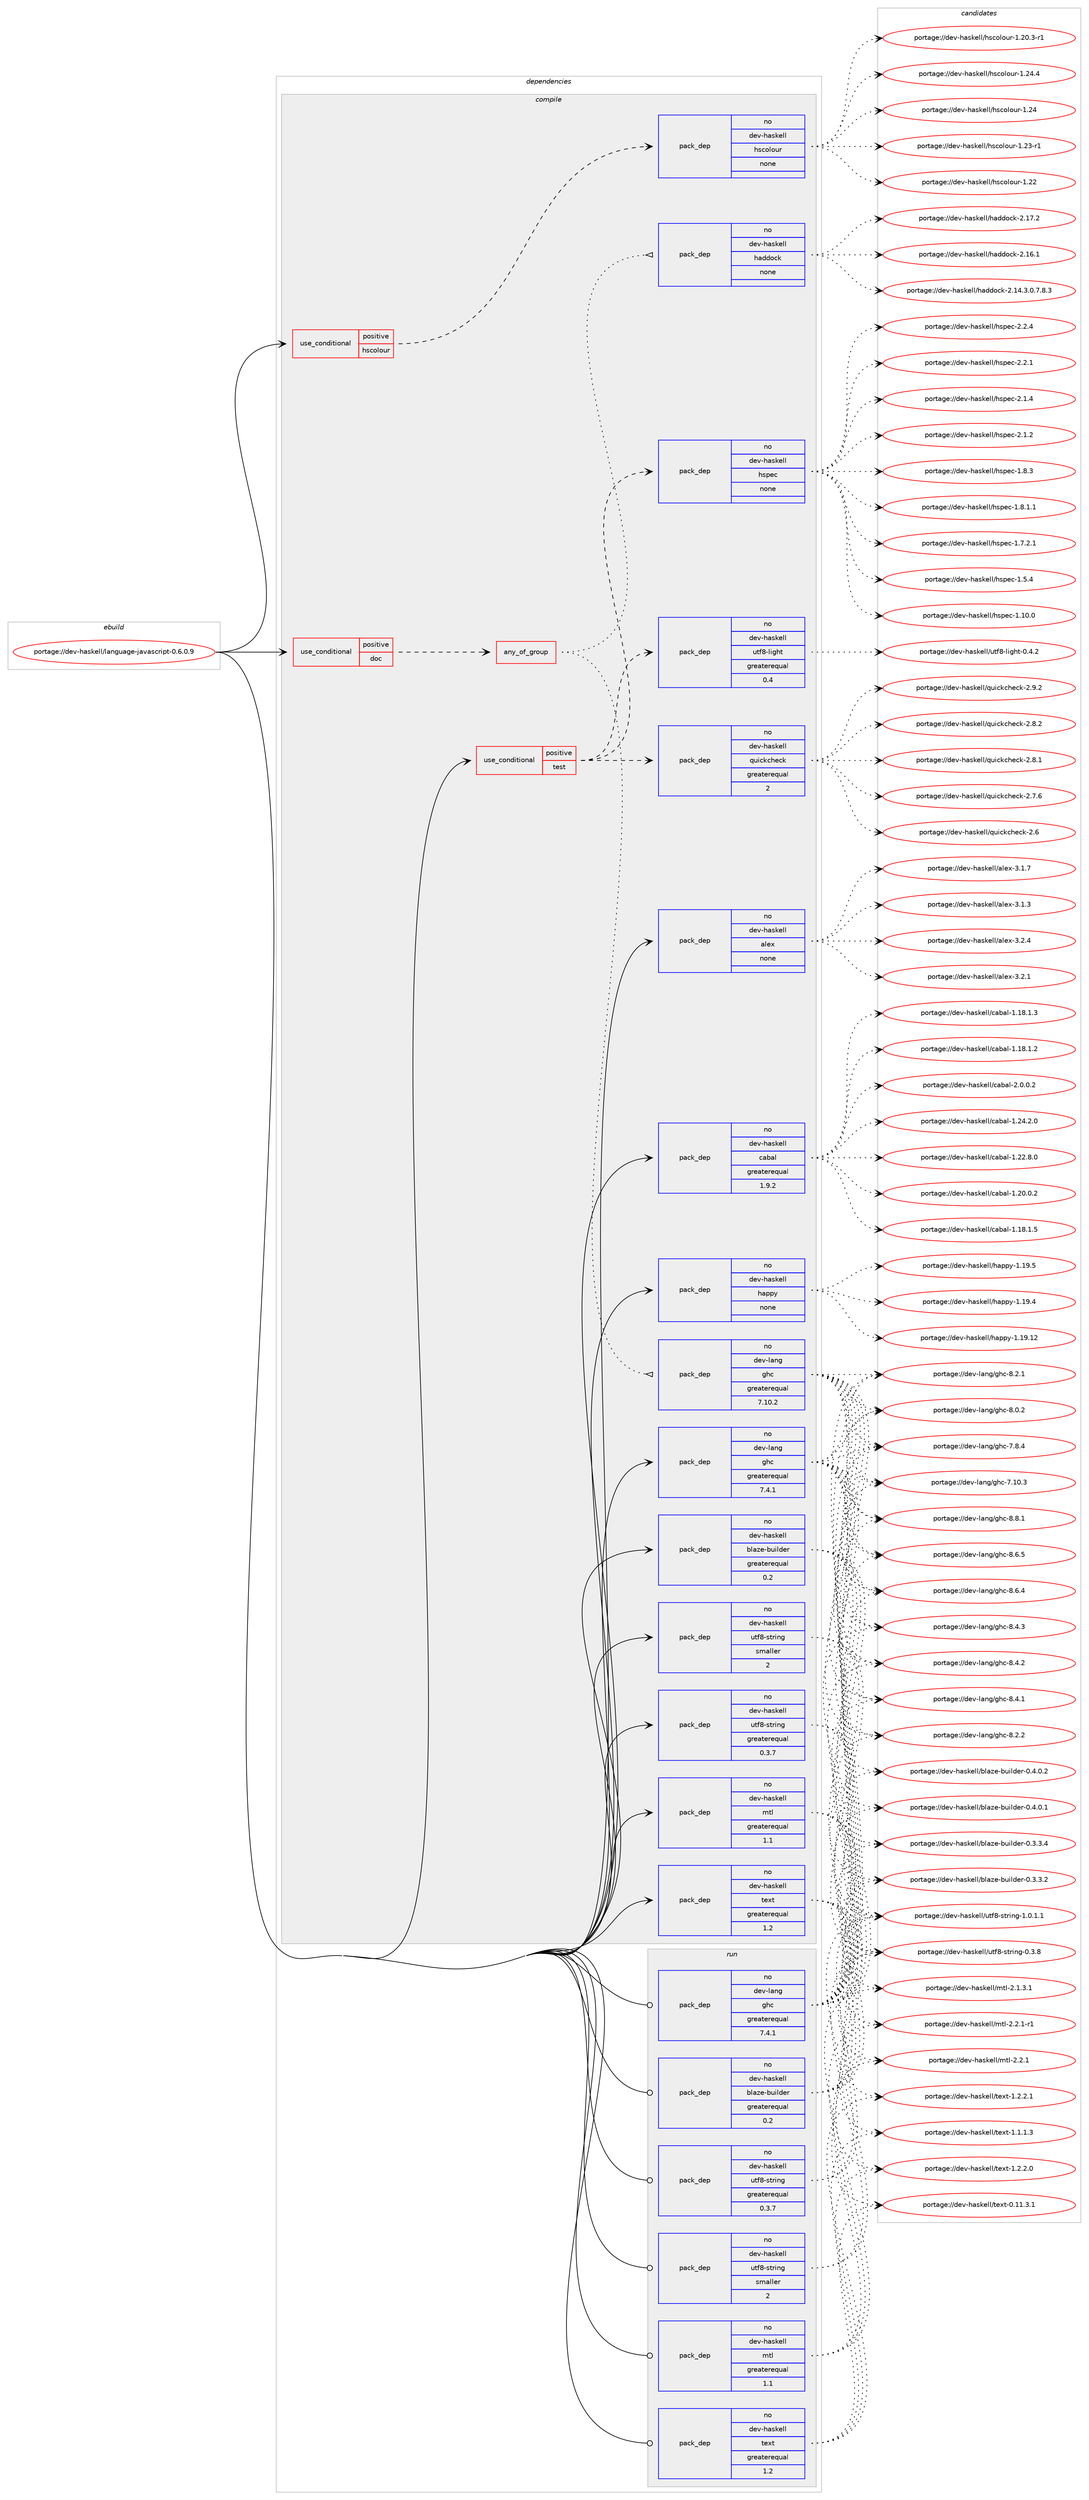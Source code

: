 digraph prolog {

# *************
# Graph options
# *************

newrank=true;
concentrate=true;
compound=true;
graph [rankdir=LR,fontname=Helvetica,fontsize=10,ranksep=1.5];#, ranksep=2.5, nodesep=0.2];
edge  [arrowhead=vee];
node  [fontname=Helvetica,fontsize=10];

# **********
# The ebuild
# **********

subgraph cluster_leftcol {
color=gray;
label=<<i>ebuild</i>>;
id [label="portage://dev-haskell/language-javascript-0.6.0.9", color=red, width=4, href="../dev-haskell/language-javascript-0.6.0.9.svg"];
}

# ****************
# The dependencies
# ****************

subgraph cluster_midcol {
color=gray;
label=<<i>dependencies</i>>;
subgraph cluster_compile {
fillcolor="#eeeeee";
style=filled;
label=<<i>compile</i>>;
subgraph cond132995 {
dependency554603 [label=<<TABLE BORDER="0" CELLBORDER="1" CELLSPACING="0" CELLPADDING="4"><TR><TD ROWSPAN="3" CELLPADDING="10">use_conditional</TD></TR><TR><TD>positive</TD></TR><TR><TD>doc</TD></TR></TABLE>>, shape=none, color=red];
subgraph any6140 {
dependency554604 [label=<<TABLE BORDER="0" CELLBORDER="1" CELLSPACING="0" CELLPADDING="4"><TR><TD CELLPADDING="10">any_of_group</TD></TR></TABLE>>, shape=none, color=red];subgraph pack415231 {
dependency554605 [label=<<TABLE BORDER="0" CELLBORDER="1" CELLSPACING="0" CELLPADDING="4" WIDTH="220"><TR><TD ROWSPAN="6" CELLPADDING="30">pack_dep</TD></TR><TR><TD WIDTH="110">no</TD></TR><TR><TD>dev-haskell</TD></TR><TR><TD>haddock</TD></TR><TR><TD>none</TD></TR><TR><TD></TD></TR></TABLE>>, shape=none, color=blue];
}
dependency554604:e -> dependency554605:w [weight=20,style="dotted",arrowhead="oinv"];
subgraph pack415232 {
dependency554606 [label=<<TABLE BORDER="0" CELLBORDER="1" CELLSPACING="0" CELLPADDING="4" WIDTH="220"><TR><TD ROWSPAN="6" CELLPADDING="30">pack_dep</TD></TR><TR><TD WIDTH="110">no</TD></TR><TR><TD>dev-lang</TD></TR><TR><TD>ghc</TD></TR><TR><TD>greaterequal</TD></TR><TR><TD>7.10.2</TD></TR></TABLE>>, shape=none, color=blue];
}
dependency554604:e -> dependency554606:w [weight=20,style="dotted",arrowhead="oinv"];
}
dependency554603:e -> dependency554604:w [weight=20,style="dashed",arrowhead="vee"];
}
id:e -> dependency554603:w [weight=20,style="solid",arrowhead="vee"];
subgraph cond132996 {
dependency554607 [label=<<TABLE BORDER="0" CELLBORDER="1" CELLSPACING="0" CELLPADDING="4"><TR><TD ROWSPAN="3" CELLPADDING="10">use_conditional</TD></TR><TR><TD>positive</TD></TR><TR><TD>hscolour</TD></TR></TABLE>>, shape=none, color=red];
subgraph pack415233 {
dependency554608 [label=<<TABLE BORDER="0" CELLBORDER="1" CELLSPACING="0" CELLPADDING="4" WIDTH="220"><TR><TD ROWSPAN="6" CELLPADDING="30">pack_dep</TD></TR><TR><TD WIDTH="110">no</TD></TR><TR><TD>dev-haskell</TD></TR><TR><TD>hscolour</TD></TR><TR><TD>none</TD></TR><TR><TD></TD></TR></TABLE>>, shape=none, color=blue];
}
dependency554607:e -> dependency554608:w [weight=20,style="dashed",arrowhead="vee"];
}
id:e -> dependency554607:w [weight=20,style="solid",arrowhead="vee"];
subgraph cond132997 {
dependency554609 [label=<<TABLE BORDER="0" CELLBORDER="1" CELLSPACING="0" CELLPADDING="4"><TR><TD ROWSPAN="3" CELLPADDING="10">use_conditional</TD></TR><TR><TD>positive</TD></TR><TR><TD>test</TD></TR></TABLE>>, shape=none, color=red];
subgraph pack415234 {
dependency554610 [label=<<TABLE BORDER="0" CELLBORDER="1" CELLSPACING="0" CELLPADDING="4" WIDTH="220"><TR><TD ROWSPAN="6" CELLPADDING="30">pack_dep</TD></TR><TR><TD WIDTH="110">no</TD></TR><TR><TD>dev-haskell</TD></TR><TR><TD>hspec</TD></TR><TR><TD>none</TD></TR><TR><TD></TD></TR></TABLE>>, shape=none, color=blue];
}
dependency554609:e -> dependency554610:w [weight=20,style="dashed",arrowhead="vee"];
subgraph pack415235 {
dependency554611 [label=<<TABLE BORDER="0" CELLBORDER="1" CELLSPACING="0" CELLPADDING="4" WIDTH="220"><TR><TD ROWSPAN="6" CELLPADDING="30">pack_dep</TD></TR><TR><TD WIDTH="110">no</TD></TR><TR><TD>dev-haskell</TD></TR><TR><TD>quickcheck</TD></TR><TR><TD>greaterequal</TD></TR><TR><TD>2</TD></TR></TABLE>>, shape=none, color=blue];
}
dependency554609:e -> dependency554611:w [weight=20,style="dashed",arrowhead="vee"];
subgraph pack415236 {
dependency554612 [label=<<TABLE BORDER="0" CELLBORDER="1" CELLSPACING="0" CELLPADDING="4" WIDTH="220"><TR><TD ROWSPAN="6" CELLPADDING="30">pack_dep</TD></TR><TR><TD WIDTH="110">no</TD></TR><TR><TD>dev-haskell</TD></TR><TR><TD>utf8-light</TD></TR><TR><TD>greaterequal</TD></TR><TR><TD>0.4</TD></TR></TABLE>>, shape=none, color=blue];
}
dependency554609:e -> dependency554612:w [weight=20,style="dashed",arrowhead="vee"];
}
id:e -> dependency554609:w [weight=20,style="solid",arrowhead="vee"];
subgraph pack415237 {
dependency554613 [label=<<TABLE BORDER="0" CELLBORDER="1" CELLSPACING="0" CELLPADDING="4" WIDTH="220"><TR><TD ROWSPAN="6" CELLPADDING="30">pack_dep</TD></TR><TR><TD WIDTH="110">no</TD></TR><TR><TD>dev-haskell</TD></TR><TR><TD>alex</TD></TR><TR><TD>none</TD></TR><TR><TD></TD></TR></TABLE>>, shape=none, color=blue];
}
id:e -> dependency554613:w [weight=20,style="solid",arrowhead="vee"];
subgraph pack415238 {
dependency554614 [label=<<TABLE BORDER="0" CELLBORDER="1" CELLSPACING="0" CELLPADDING="4" WIDTH="220"><TR><TD ROWSPAN="6" CELLPADDING="30">pack_dep</TD></TR><TR><TD WIDTH="110">no</TD></TR><TR><TD>dev-haskell</TD></TR><TR><TD>blaze-builder</TD></TR><TR><TD>greaterequal</TD></TR><TR><TD>0.2</TD></TR></TABLE>>, shape=none, color=blue];
}
id:e -> dependency554614:w [weight=20,style="solid",arrowhead="vee"];
subgraph pack415239 {
dependency554615 [label=<<TABLE BORDER="0" CELLBORDER="1" CELLSPACING="0" CELLPADDING="4" WIDTH="220"><TR><TD ROWSPAN="6" CELLPADDING="30">pack_dep</TD></TR><TR><TD WIDTH="110">no</TD></TR><TR><TD>dev-haskell</TD></TR><TR><TD>cabal</TD></TR><TR><TD>greaterequal</TD></TR><TR><TD>1.9.2</TD></TR></TABLE>>, shape=none, color=blue];
}
id:e -> dependency554615:w [weight=20,style="solid",arrowhead="vee"];
subgraph pack415240 {
dependency554616 [label=<<TABLE BORDER="0" CELLBORDER="1" CELLSPACING="0" CELLPADDING="4" WIDTH="220"><TR><TD ROWSPAN="6" CELLPADDING="30">pack_dep</TD></TR><TR><TD WIDTH="110">no</TD></TR><TR><TD>dev-haskell</TD></TR><TR><TD>happy</TD></TR><TR><TD>none</TD></TR><TR><TD></TD></TR></TABLE>>, shape=none, color=blue];
}
id:e -> dependency554616:w [weight=20,style="solid",arrowhead="vee"];
subgraph pack415241 {
dependency554617 [label=<<TABLE BORDER="0" CELLBORDER="1" CELLSPACING="0" CELLPADDING="4" WIDTH="220"><TR><TD ROWSPAN="6" CELLPADDING="30">pack_dep</TD></TR><TR><TD WIDTH="110">no</TD></TR><TR><TD>dev-haskell</TD></TR><TR><TD>mtl</TD></TR><TR><TD>greaterequal</TD></TR><TR><TD>1.1</TD></TR></TABLE>>, shape=none, color=blue];
}
id:e -> dependency554617:w [weight=20,style="solid",arrowhead="vee"];
subgraph pack415242 {
dependency554618 [label=<<TABLE BORDER="0" CELLBORDER="1" CELLSPACING="0" CELLPADDING="4" WIDTH="220"><TR><TD ROWSPAN="6" CELLPADDING="30">pack_dep</TD></TR><TR><TD WIDTH="110">no</TD></TR><TR><TD>dev-haskell</TD></TR><TR><TD>text</TD></TR><TR><TD>greaterequal</TD></TR><TR><TD>1.2</TD></TR></TABLE>>, shape=none, color=blue];
}
id:e -> dependency554618:w [weight=20,style="solid",arrowhead="vee"];
subgraph pack415243 {
dependency554619 [label=<<TABLE BORDER="0" CELLBORDER="1" CELLSPACING="0" CELLPADDING="4" WIDTH="220"><TR><TD ROWSPAN="6" CELLPADDING="30">pack_dep</TD></TR><TR><TD WIDTH="110">no</TD></TR><TR><TD>dev-haskell</TD></TR><TR><TD>utf8-string</TD></TR><TR><TD>greaterequal</TD></TR><TR><TD>0.3.7</TD></TR></TABLE>>, shape=none, color=blue];
}
id:e -> dependency554619:w [weight=20,style="solid",arrowhead="vee"];
subgraph pack415244 {
dependency554620 [label=<<TABLE BORDER="0" CELLBORDER="1" CELLSPACING="0" CELLPADDING="4" WIDTH="220"><TR><TD ROWSPAN="6" CELLPADDING="30">pack_dep</TD></TR><TR><TD WIDTH="110">no</TD></TR><TR><TD>dev-haskell</TD></TR><TR><TD>utf8-string</TD></TR><TR><TD>smaller</TD></TR><TR><TD>2</TD></TR></TABLE>>, shape=none, color=blue];
}
id:e -> dependency554620:w [weight=20,style="solid",arrowhead="vee"];
subgraph pack415245 {
dependency554621 [label=<<TABLE BORDER="0" CELLBORDER="1" CELLSPACING="0" CELLPADDING="4" WIDTH="220"><TR><TD ROWSPAN="6" CELLPADDING="30">pack_dep</TD></TR><TR><TD WIDTH="110">no</TD></TR><TR><TD>dev-lang</TD></TR><TR><TD>ghc</TD></TR><TR><TD>greaterequal</TD></TR><TR><TD>7.4.1</TD></TR></TABLE>>, shape=none, color=blue];
}
id:e -> dependency554621:w [weight=20,style="solid",arrowhead="vee"];
}
subgraph cluster_compileandrun {
fillcolor="#eeeeee";
style=filled;
label=<<i>compile and run</i>>;
}
subgraph cluster_run {
fillcolor="#eeeeee";
style=filled;
label=<<i>run</i>>;
subgraph pack415246 {
dependency554622 [label=<<TABLE BORDER="0" CELLBORDER="1" CELLSPACING="0" CELLPADDING="4" WIDTH="220"><TR><TD ROWSPAN="6" CELLPADDING="30">pack_dep</TD></TR><TR><TD WIDTH="110">no</TD></TR><TR><TD>dev-haskell</TD></TR><TR><TD>blaze-builder</TD></TR><TR><TD>greaterequal</TD></TR><TR><TD>0.2</TD></TR></TABLE>>, shape=none, color=blue];
}
id:e -> dependency554622:w [weight=20,style="solid",arrowhead="odot"];
subgraph pack415247 {
dependency554623 [label=<<TABLE BORDER="0" CELLBORDER="1" CELLSPACING="0" CELLPADDING="4" WIDTH="220"><TR><TD ROWSPAN="6" CELLPADDING="30">pack_dep</TD></TR><TR><TD WIDTH="110">no</TD></TR><TR><TD>dev-haskell</TD></TR><TR><TD>mtl</TD></TR><TR><TD>greaterequal</TD></TR><TR><TD>1.1</TD></TR></TABLE>>, shape=none, color=blue];
}
id:e -> dependency554623:w [weight=20,style="solid",arrowhead="odot"];
subgraph pack415248 {
dependency554624 [label=<<TABLE BORDER="0" CELLBORDER="1" CELLSPACING="0" CELLPADDING="4" WIDTH="220"><TR><TD ROWSPAN="6" CELLPADDING="30">pack_dep</TD></TR><TR><TD WIDTH="110">no</TD></TR><TR><TD>dev-haskell</TD></TR><TR><TD>text</TD></TR><TR><TD>greaterequal</TD></TR><TR><TD>1.2</TD></TR></TABLE>>, shape=none, color=blue];
}
id:e -> dependency554624:w [weight=20,style="solid",arrowhead="odot"];
subgraph pack415249 {
dependency554625 [label=<<TABLE BORDER="0" CELLBORDER="1" CELLSPACING="0" CELLPADDING="4" WIDTH="220"><TR><TD ROWSPAN="6" CELLPADDING="30">pack_dep</TD></TR><TR><TD WIDTH="110">no</TD></TR><TR><TD>dev-haskell</TD></TR><TR><TD>utf8-string</TD></TR><TR><TD>greaterequal</TD></TR><TR><TD>0.3.7</TD></TR></TABLE>>, shape=none, color=blue];
}
id:e -> dependency554625:w [weight=20,style="solid",arrowhead="odot"];
subgraph pack415250 {
dependency554626 [label=<<TABLE BORDER="0" CELLBORDER="1" CELLSPACING="0" CELLPADDING="4" WIDTH="220"><TR><TD ROWSPAN="6" CELLPADDING="30">pack_dep</TD></TR><TR><TD WIDTH="110">no</TD></TR><TR><TD>dev-haskell</TD></TR><TR><TD>utf8-string</TD></TR><TR><TD>smaller</TD></TR><TR><TD>2</TD></TR></TABLE>>, shape=none, color=blue];
}
id:e -> dependency554626:w [weight=20,style="solid",arrowhead="odot"];
subgraph pack415251 {
dependency554627 [label=<<TABLE BORDER="0" CELLBORDER="1" CELLSPACING="0" CELLPADDING="4" WIDTH="220"><TR><TD ROWSPAN="6" CELLPADDING="30">pack_dep</TD></TR><TR><TD WIDTH="110">no</TD></TR><TR><TD>dev-lang</TD></TR><TR><TD>ghc</TD></TR><TR><TD>greaterequal</TD></TR><TR><TD>7.4.1</TD></TR></TABLE>>, shape=none, color=blue];
}
id:e -> dependency554627:w [weight=20,style="solid",arrowhead="odot"];
}
}

# **************
# The candidates
# **************

subgraph cluster_choices {
rank=same;
color=gray;
label=<<i>candidates</i>>;

subgraph choice415231 {
color=black;
nodesep=1;
choice100101118451049711510710110810847104971001001119910745504649554650 [label="portage://dev-haskell/haddock-2.17.2", color=red, width=4,href="../dev-haskell/haddock-2.17.2.svg"];
choice100101118451049711510710110810847104971001001119910745504649544649 [label="portage://dev-haskell/haddock-2.16.1", color=red, width=4,href="../dev-haskell/haddock-2.16.1.svg"];
choice1001011184510497115107101108108471049710010011199107455046495246514648465546564651 [label="portage://dev-haskell/haddock-2.14.3.0.7.8.3", color=red, width=4,href="../dev-haskell/haddock-2.14.3.0.7.8.3.svg"];
dependency554605:e -> choice100101118451049711510710110810847104971001001119910745504649554650:w [style=dotted,weight="100"];
dependency554605:e -> choice100101118451049711510710110810847104971001001119910745504649544649:w [style=dotted,weight="100"];
dependency554605:e -> choice1001011184510497115107101108108471049710010011199107455046495246514648465546564651:w [style=dotted,weight="100"];
}
subgraph choice415232 {
color=black;
nodesep=1;
choice10010111845108971101034710310499455646564649 [label="portage://dev-lang/ghc-8.8.1", color=red, width=4,href="../dev-lang/ghc-8.8.1.svg"];
choice10010111845108971101034710310499455646544653 [label="portage://dev-lang/ghc-8.6.5", color=red, width=4,href="../dev-lang/ghc-8.6.5.svg"];
choice10010111845108971101034710310499455646544652 [label="portage://dev-lang/ghc-8.6.4", color=red, width=4,href="../dev-lang/ghc-8.6.4.svg"];
choice10010111845108971101034710310499455646524651 [label="portage://dev-lang/ghc-8.4.3", color=red, width=4,href="../dev-lang/ghc-8.4.3.svg"];
choice10010111845108971101034710310499455646524650 [label="portage://dev-lang/ghc-8.4.2", color=red, width=4,href="../dev-lang/ghc-8.4.2.svg"];
choice10010111845108971101034710310499455646524649 [label="portage://dev-lang/ghc-8.4.1", color=red, width=4,href="../dev-lang/ghc-8.4.1.svg"];
choice10010111845108971101034710310499455646504650 [label="portage://dev-lang/ghc-8.2.2", color=red, width=4,href="../dev-lang/ghc-8.2.2.svg"];
choice10010111845108971101034710310499455646504649 [label="portage://dev-lang/ghc-8.2.1", color=red, width=4,href="../dev-lang/ghc-8.2.1.svg"];
choice10010111845108971101034710310499455646484650 [label="portage://dev-lang/ghc-8.0.2", color=red, width=4,href="../dev-lang/ghc-8.0.2.svg"];
choice10010111845108971101034710310499455546564652 [label="portage://dev-lang/ghc-7.8.4", color=red, width=4,href="../dev-lang/ghc-7.8.4.svg"];
choice1001011184510897110103471031049945554649484651 [label="portage://dev-lang/ghc-7.10.3", color=red, width=4,href="../dev-lang/ghc-7.10.3.svg"];
dependency554606:e -> choice10010111845108971101034710310499455646564649:w [style=dotted,weight="100"];
dependency554606:e -> choice10010111845108971101034710310499455646544653:w [style=dotted,weight="100"];
dependency554606:e -> choice10010111845108971101034710310499455646544652:w [style=dotted,weight="100"];
dependency554606:e -> choice10010111845108971101034710310499455646524651:w [style=dotted,weight="100"];
dependency554606:e -> choice10010111845108971101034710310499455646524650:w [style=dotted,weight="100"];
dependency554606:e -> choice10010111845108971101034710310499455646524649:w [style=dotted,weight="100"];
dependency554606:e -> choice10010111845108971101034710310499455646504650:w [style=dotted,weight="100"];
dependency554606:e -> choice10010111845108971101034710310499455646504649:w [style=dotted,weight="100"];
dependency554606:e -> choice10010111845108971101034710310499455646484650:w [style=dotted,weight="100"];
dependency554606:e -> choice10010111845108971101034710310499455546564652:w [style=dotted,weight="100"];
dependency554606:e -> choice1001011184510897110103471031049945554649484651:w [style=dotted,weight="100"];
}
subgraph choice415233 {
color=black;
nodesep=1;
choice1001011184510497115107101108108471041159911110811111711445494650524652 [label="portage://dev-haskell/hscolour-1.24.4", color=red, width=4,href="../dev-haskell/hscolour-1.24.4.svg"];
choice100101118451049711510710110810847104115991111081111171144549465052 [label="portage://dev-haskell/hscolour-1.24", color=red, width=4,href="../dev-haskell/hscolour-1.24.svg"];
choice1001011184510497115107101108108471041159911110811111711445494650514511449 [label="portage://dev-haskell/hscolour-1.23-r1", color=red, width=4,href="../dev-haskell/hscolour-1.23-r1.svg"];
choice100101118451049711510710110810847104115991111081111171144549465050 [label="portage://dev-haskell/hscolour-1.22", color=red, width=4,href="../dev-haskell/hscolour-1.22.svg"];
choice10010111845104971151071011081084710411599111108111117114454946504846514511449 [label="portage://dev-haskell/hscolour-1.20.3-r1", color=red, width=4,href="../dev-haskell/hscolour-1.20.3-r1.svg"];
dependency554608:e -> choice1001011184510497115107101108108471041159911110811111711445494650524652:w [style=dotted,weight="100"];
dependency554608:e -> choice100101118451049711510710110810847104115991111081111171144549465052:w [style=dotted,weight="100"];
dependency554608:e -> choice1001011184510497115107101108108471041159911110811111711445494650514511449:w [style=dotted,weight="100"];
dependency554608:e -> choice100101118451049711510710110810847104115991111081111171144549465050:w [style=dotted,weight="100"];
dependency554608:e -> choice10010111845104971151071011081084710411599111108111117114454946504846514511449:w [style=dotted,weight="100"];
}
subgraph choice415234 {
color=black;
nodesep=1;
choice10010111845104971151071011081084710411511210199455046504652 [label="portage://dev-haskell/hspec-2.2.4", color=red, width=4,href="../dev-haskell/hspec-2.2.4.svg"];
choice10010111845104971151071011081084710411511210199455046504649 [label="portage://dev-haskell/hspec-2.2.1", color=red, width=4,href="../dev-haskell/hspec-2.2.1.svg"];
choice10010111845104971151071011081084710411511210199455046494652 [label="portage://dev-haskell/hspec-2.1.4", color=red, width=4,href="../dev-haskell/hspec-2.1.4.svg"];
choice10010111845104971151071011081084710411511210199455046494650 [label="portage://dev-haskell/hspec-2.1.2", color=red, width=4,href="../dev-haskell/hspec-2.1.2.svg"];
choice10010111845104971151071011081084710411511210199454946564651 [label="portage://dev-haskell/hspec-1.8.3", color=red, width=4,href="../dev-haskell/hspec-1.8.3.svg"];
choice100101118451049711510710110810847104115112101994549465646494649 [label="portage://dev-haskell/hspec-1.8.1.1", color=red, width=4,href="../dev-haskell/hspec-1.8.1.1.svg"];
choice100101118451049711510710110810847104115112101994549465546504649 [label="portage://dev-haskell/hspec-1.7.2.1", color=red, width=4,href="../dev-haskell/hspec-1.7.2.1.svg"];
choice10010111845104971151071011081084710411511210199454946534652 [label="portage://dev-haskell/hspec-1.5.4", color=red, width=4,href="../dev-haskell/hspec-1.5.4.svg"];
choice1001011184510497115107101108108471041151121019945494649484648 [label="portage://dev-haskell/hspec-1.10.0", color=red, width=4,href="../dev-haskell/hspec-1.10.0.svg"];
dependency554610:e -> choice10010111845104971151071011081084710411511210199455046504652:w [style=dotted,weight="100"];
dependency554610:e -> choice10010111845104971151071011081084710411511210199455046504649:w [style=dotted,weight="100"];
dependency554610:e -> choice10010111845104971151071011081084710411511210199455046494652:w [style=dotted,weight="100"];
dependency554610:e -> choice10010111845104971151071011081084710411511210199455046494650:w [style=dotted,weight="100"];
dependency554610:e -> choice10010111845104971151071011081084710411511210199454946564651:w [style=dotted,weight="100"];
dependency554610:e -> choice100101118451049711510710110810847104115112101994549465646494649:w [style=dotted,weight="100"];
dependency554610:e -> choice100101118451049711510710110810847104115112101994549465546504649:w [style=dotted,weight="100"];
dependency554610:e -> choice10010111845104971151071011081084710411511210199454946534652:w [style=dotted,weight="100"];
dependency554610:e -> choice1001011184510497115107101108108471041151121019945494649484648:w [style=dotted,weight="100"];
}
subgraph choice415235 {
color=black;
nodesep=1;
choice100101118451049711510710110810847113117105991079910410199107455046574650 [label="portage://dev-haskell/quickcheck-2.9.2", color=red, width=4,href="../dev-haskell/quickcheck-2.9.2.svg"];
choice100101118451049711510710110810847113117105991079910410199107455046564650 [label="portage://dev-haskell/quickcheck-2.8.2", color=red, width=4,href="../dev-haskell/quickcheck-2.8.2.svg"];
choice100101118451049711510710110810847113117105991079910410199107455046564649 [label="portage://dev-haskell/quickcheck-2.8.1", color=red, width=4,href="../dev-haskell/quickcheck-2.8.1.svg"];
choice100101118451049711510710110810847113117105991079910410199107455046554654 [label="portage://dev-haskell/quickcheck-2.7.6", color=red, width=4,href="../dev-haskell/quickcheck-2.7.6.svg"];
choice10010111845104971151071011081084711311710599107991041019910745504654 [label="portage://dev-haskell/quickcheck-2.6", color=red, width=4,href="../dev-haskell/quickcheck-2.6.svg"];
dependency554611:e -> choice100101118451049711510710110810847113117105991079910410199107455046574650:w [style=dotted,weight="100"];
dependency554611:e -> choice100101118451049711510710110810847113117105991079910410199107455046564650:w [style=dotted,weight="100"];
dependency554611:e -> choice100101118451049711510710110810847113117105991079910410199107455046564649:w [style=dotted,weight="100"];
dependency554611:e -> choice100101118451049711510710110810847113117105991079910410199107455046554654:w [style=dotted,weight="100"];
dependency554611:e -> choice10010111845104971151071011081084711311710599107991041019910745504654:w [style=dotted,weight="100"];
}
subgraph choice415236 {
color=black;
nodesep=1;
choice1001011184510497115107101108108471171161025645108105103104116454846524650 [label="portage://dev-haskell/utf8-light-0.4.2", color=red, width=4,href="../dev-haskell/utf8-light-0.4.2.svg"];
dependency554612:e -> choice1001011184510497115107101108108471171161025645108105103104116454846524650:w [style=dotted,weight="100"];
}
subgraph choice415237 {
color=black;
nodesep=1;
choice10010111845104971151071011081084797108101120455146504652 [label="portage://dev-haskell/alex-3.2.4", color=red, width=4,href="../dev-haskell/alex-3.2.4.svg"];
choice10010111845104971151071011081084797108101120455146504649 [label="portage://dev-haskell/alex-3.2.1", color=red, width=4,href="../dev-haskell/alex-3.2.1.svg"];
choice10010111845104971151071011081084797108101120455146494655 [label="portage://dev-haskell/alex-3.1.7", color=red, width=4,href="../dev-haskell/alex-3.1.7.svg"];
choice10010111845104971151071011081084797108101120455146494651 [label="portage://dev-haskell/alex-3.1.3", color=red, width=4,href="../dev-haskell/alex-3.1.3.svg"];
dependency554613:e -> choice10010111845104971151071011081084797108101120455146504652:w [style=dotted,weight="100"];
dependency554613:e -> choice10010111845104971151071011081084797108101120455146504649:w [style=dotted,weight="100"];
dependency554613:e -> choice10010111845104971151071011081084797108101120455146494655:w [style=dotted,weight="100"];
dependency554613:e -> choice10010111845104971151071011081084797108101120455146494651:w [style=dotted,weight="100"];
}
subgraph choice415238 {
color=black;
nodesep=1;
choice100101118451049711510710110810847981089712210145981171051081001011144548465246484650 [label="portage://dev-haskell/blaze-builder-0.4.0.2", color=red, width=4,href="../dev-haskell/blaze-builder-0.4.0.2.svg"];
choice100101118451049711510710110810847981089712210145981171051081001011144548465246484649 [label="portage://dev-haskell/blaze-builder-0.4.0.1", color=red, width=4,href="../dev-haskell/blaze-builder-0.4.0.1.svg"];
choice100101118451049711510710110810847981089712210145981171051081001011144548465146514652 [label="portage://dev-haskell/blaze-builder-0.3.3.4", color=red, width=4,href="../dev-haskell/blaze-builder-0.3.3.4.svg"];
choice100101118451049711510710110810847981089712210145981171051081001011144548465146514650 [label="portage://dev-haskell/blaze-builder-0.3.3.2", color=red, width=4,href="../dev-haskell/blaze-builder-0.3.3.2.svg"];
dependency554614:e -> choice100101118451049711510710110810847981089712210145981171051081001011144548465246484650:w [style=dotted,weight="100"];
dependency554614:e -> choice100101118451049711510710110810847981089712210145981171051081001011144548465246484649:w [style=dotted,weight="100"];
dependency554614:e -> choice100101118451049711510710110810847981089712210145981171051081001011144548465146514652:w [style=dotted,weight="100"];
dependency554614:e -> choice100101118451049711510710110810847981089712210145981171051081001011144548465146514650:w [style=dotted,weight="100"];
}
subgraph choice415239 {
color=black;
nodesep=1;
choice100101118451049711510710110810847999798971084550464846484650 [label="portage://dev-haskell/cabal-2.0.0.2", color=red, width=4,href="../dev-haskell/cabal-2.0.0.2.svg"];
choice10010111845104971151071011081084799979897108454946505246504648 [label="portage://dev-haskell/cabal-1.24.2.0", color=red, width=4,href="../dev-haskell/cabal-1.24.2.0.svg"];
choice10010111845104971151071011081084799979897108454946505046564648 [label="portage://dev-haskell/cabal-1.22.8.0", color=red, width=4,href="../dev-haskell/cabal-1.22.8.0.svg"];
choice10010111845104971151071011081084799979897108454946504846484650 [label="portage://dev-haskell/cabal-1.20.0.2", color=red, width=4,href="../dev-haskell/cabal-1.20.0.2.svg"];
choice10010111845104971151071011081084799979897108454946495646494653 [label="portage://dev-haskell/cabal-1.18.1.5", color=red, width=4,href="../dev-haskell/cabal-1.18.1.5.svg"];
choice10010111845104971151071011081084799979897108454946495646494651 [label="portage://dev-haskell/cabal-1.18.1.3", color=red, width=4,href="../dev-haskell/cabal-1.18.1.3.svg"];
choice10010111845104971151071011081084799979897108454946495646494650 [label="portage://dev-haskell/cabal-1.18.1.2", color=red, width=4,href="../dev-haskell/cabal-1.18.1.2.svg"];
dependency554615:e -> choice100101118451049711510710110810847999798971084550464846484650:w [style=dotted,weight="100"];
dependency554615:e -> choice10010111845104971151071011081084799979897108454946505246504648:w [style=dotted,weight="100"];
dependency554615:e -> choice10010111845104971151071011081084799979897108454946505046564648:w [style=dotted,weight="100"];
dependency554615:e -> choice10010111845104971151071011081084799979897108454946504846484650:w [style=dotted,weight="100"];
dependency554615:e -> choice10010111845104971151071011081084799979897108454946495646494653:w [style=dotted,weight="100"];
dependency554615:e -> choice10010111845104971151071011081084799979897108454946495646494651:w [style=dotted,weight="100"];
dependency554615:e -> choice10010111845104971151071011081084799979897108454946495646494650:w [style=dotted,weight="100"];
}
subgraph choice415240 {
color=black;
nodesep=1;
choice1001011184510497115107101108108471049711211212145494649574653 [label="portage://dev-haskell/happy-1.19.5", color=red, width=4,href="../dev-haskell/happy-1.19.5.svg"];
choice1001011184510497115107101108108471049711211212145494649574652 [label="portage://dev-haskell/happy-1.19.4", color=red, width=4,href="../dev-haskell/happy-1.19.4.svg"];
choice100101118451049711510710110810847104971121121214549464957464950 [label="portage://dev-haskell/happy-1.19.12", color=red, width=4,href="../dev-haskell/happy-1.19.12.svg"];
dependency554616:e -> choice1001011184510497115107101108108471049711211212145494649574653:w [style=dotted,weight="100"];
dependency554616:e -> choice1001011184510497115107101108108471049711211212145494649574652:w [style=dotted,weight="100"];
dependency554616:e -> choice100101118451049711510710110810847104971121121214549464957464950:w [style=dotted,weight="100"];
}
subgraph choice415241 {
color=black;
nodesep=1;
choice1001011184510497115107101108108471091161084550465046494511449 [label="portage://dev-haskell/mtl-2.2.1-r1", color=red, width=4,href="../dev-haskell/mtl-2.2.1-r1.svg"];
choice100101118451049711510710110810847109116108455046504649 [label="portage://dev-haskell/mtl-2.2.1", color=red, width=4,href="../dev-haskell/mtl-2.2.1.svg"];
choice1001011184510497115107101108108471091161084550464946514649 [label="portage://dev-haskell/mtl-2.1.3.1", color=red, width=4,href="../dev-haskell/mtl-2.1.3.1.svg"];
dependency554617:e -> choice1001011184510497115107101108108471091161084550465046494511449:w [style=dotted,weight="100"];
dependency554617:e -> choice100101118451049711510710110810847109116108455046504649:w [style=dotted,weight="100"];
dependency554617:e -> choice1001011184510497115107101108108471091161084550464946514649:w [style=dotted,weight="100"];
}
subgraph choice415242 {
color=black;
nodesep=1;
choice1001011184510497115107101108108471161011201164549465046504649 [label="portage://dev-haskell/text-1.2.2.1", color=red, width=4,href="../dev-haskell/text-1.2.2.1.svg"];
choice1001011184510497115107101108108471161011201164549465046504648 [label="portage://dev-haskell/text-1.2.2.0", color=red, width=4,href="../dev-haskell/text-1.2.2.0.svg"];
choice1001011184510497115107101108108471161011201164549464946494651 [label="portage://dev-haskell/text-1.1.1.3", color=red, width=4,href="../dev-haskell/text-1.1.1.3.svg"];
choice100101118451049711510710110810847116101120116454846494946514649 [label="portage://dev-haskell/text-0.11.3.1", color=red, width=4,href="../dev-haskell/text-0.11.3.1.svg"];
dependency554618:e -> choice1001011184510497115107101108108471161011201164549465046504649:w [style=dotted,weight="100"];
dependency554618:e -> choice1001011184510497115107101108108471161011201164549465046504648:w [style=dotted,weight="100"];
dependency554618:e -> choice1001011184510497115107101108108471161011201164549464946494651:w [style=dotted,weight="100"];
dependency554618:e -> choice100101118451049711510710110810847116101120116454846494946514649:w [style=dotted,weight="100"];
}
subgraph choice415243 {
color=black;
nodesep=1;
choice10010111845104971151071011081084711711610256451151161141051101034549464846494649 [label="portage://dev-haskell/utf8-string-1.0.1.1", color=red, width=4,href="../dev-haskell/utf8-string-1.0.1.1.svg"];
choice1001011184510497115107101108108471171161025645115116114105110103454846514656 [label="portage://dev-haskell/utf8-string-0.3.8", color=red, width=4,href="../dev-haskell/utf8-string-0.3.8.svg"];
dependency554619:e -> choice10010111845104971151071011081084711711610256451151161141051101034549464846494649:w [style=dotted,weight="100"];
dependency554619:e -> choice1001011184510497115107101108108471171161025645115116114105110103454846514656:w [style=dotted,weight="100"];
}
subgraph choice415244 {
color=black;
nodesep=1;
choice10010111845104971151071011081084711711610256451151161141051101034549464846494649 [label="portage://dev-haskell/utf8-string-1.0.1.1", color=red, width=4,href="../dev-haskell/utf8-string-1.0.1.1.svg"];
choice1001011184510497115107101108108471171161025645115116114105110103454846514656 [label="portage://dev-haskell/utf8-string-0.3.8", color=red, width=4,href="../dev-haskell/utf8-string-0.3.8.svg"];
dependency554620:e -> choice10010111845104971151071011081084711711610256451151161141051101034549464846494649:w [style=dotted,weight="100"];
dependency554620:e -> choice1001011184510497115107101108108471171161025645115116114105110103454846514656:w [style=dotted,weight="100"];
}
subgraph choice415245 {
color=black;
nodesep=1;
choice10010111845108971101034710310499455646564649 [label="portage://dev-lang/ghc-8.8.1", color=red, width=4,href="../dev-lang/ghc-8.8.1.svg"];
choice10010111845108971101034710310499455646544653 [label="portage://dev-lang/ghc-8.6.5", color=red, width=4,href="../dev-lang/ghc-8.6.5.svg"];
choice10010111845108971101034710310499455646544652 [label="portage://dev-lang/ghc-8.6.4", color=red, width=4,href="../dev-lang/ghc-8.6.4.svg"];
choice10010111845108971101034710310499455646524651 [label="portage://dev-lang/ghc-8.4.3", color=red, width=4,href="../dev-lang/ghc-8.4.3.svg"];
choice10010111845108971101034710310499455646524650 [label="portage://dev-lang/ghc-8.4.2", color=red, width=4,href="../dev-lang/ghc-8.4.2.svg"];
choice10010111845108971101034710310499455646524649 [label="portage://dev-lang/ghc-8.4.1", color=red, width=4,href="../dev-lang/ghc-8.4.1.svg"];
choice10010111845108971101034710310499455646504650 [label="portage://dev-lang/ghc-8.2.2", color=red, width=4,href="../dev-lang/ghc-8.2.2.svg"];
choice10010111845108971101034710310499455646504649 [label="portage://dev-lang/ghc-8.2.1", color=red, width=4,href="../dev-lang/ghc-8.2.1.svg"];
choice10010111845108971101034710310499455646484650 [label="portage://dev-lang/ghc-8.0.2", color=red, width=4,href="../dev-lang/ghc-8.0.2.svg"];
choice10010111845108971101034710310499455546564652 [label="portage://dev-lang/ghc-7.8.4", color=red, width=4,href="../dev-lang/ghc-7.8.4.svg"];
choice1001011184510897110103471031049945554649484651 [label="portage://dev-lang/ghc-7.10.3", color=red, width=4,href="../dev-lang/ghc-7.10.3.svg"];
dependency554621:e -> choice10010111845108971101034710310499455646564649:w [style=dotted,weight="100"];
dependency554621:e -> choice10010111845108971101034710310499455646544653:w [style=dotted,weight="100"];
dependency554621:e -> choice10010111845108971101034710310499455646544652:w [style=dotted,weight="100"];
dependency554621:e -> choice10010111845108971101034710310499455646524651:w [style=dotted,weight="100"];
dependency554621:e -> choice10010111845108971101034710310499455646524650:w [style=dotted,weight="100"];
dependency554621:e -> choice10010111845108971101034710310499455646524649:w [style=dotted,weight="100"];
dependency554621:e -> choice10010111845108971101034710310499455646504650:w [style=dotted,weight="100"];
dependency554621:e -> choice10010111845108971101034710310499455646504649:w [style=dotted,weight="100"];
dependency554621:e -> choice10010111845108971101034710310499455646484650:w [style=dotted,weight="100"];
dependency554621:e -> choice10010111845108971101034710310499455546564652:w [style=dotted,weight="100"];
dependency554621:e -> choice1001011184510897110103471031049945554649484651:w [style=dotted,weight="100"];
}
subgraph choice415246 {
color=black;
nodesep=1;
choice100101118451049711510710110810847981089712210145981171051081001011144548465246484650 [label="portage://dev-haskell/blaze-builder-0.4.0.2", color=red, width=4,href="../dev-haskell/blaze-builder-0.4.0.2.svg"];
choice100101118451049711510710110810847981089712210145981171051081001011144548465246484649 [label="portage://dev-haskell/blaze-builder-0.4.0.1", color=red, width=4,href="../dev-haskell/blaze-builder-0.4.0.1.svg"];
choice100101118451049711510710110810847981089712210145981171051081001011144548465146514652 [label="portage://dev-haskell/blaze-builder-0.3.3.4", color=red, width=4,href="../dev-haskell/blaze-builder-0.3.3.4.svg"];
choice100101118451049711510710110810847981089712210145981171051081001011144548465146514650 [label="portage://dev-haskell/blaze-builder-0.3.3.2", color=red, width=4,href="../dev-haskell/blaze-builder-0.3.3.2.svg"];
dependency554622:e -> choice100101118451049711510710110810847981089712210145981171051081001011144548465246484650:w [style=dotted,weight="100"];
dependency554622:e -> choice100101118451049711510710110810847981089712210145981171051081001011144548465246484649:w [style=dotted,weight="100"];
dependency554622:e -> choice100101118451049711510710110810847981089712210145981171051081001011144548465146514652:w [style=dotted,weight="100"];
dependency554622:e -> choice100101118451049711510710110810847981089712210145981171051081001011144548465146514650:w [style=dotted,weight="100"];
}
subgraph choice415247 {
color=black;
nodesep=1;
choice1001011184510497115107101108108471091161084550465046494511449 [label="portage://dev-haskell/mtl-2.2.1-r1", color=red, width=4,href="../dev-haskell/mtl-2.2.1-r1.svg"];
choice100101118451049711510710110810847109116108455046504649 [label="portage://dev-haskell/mtl-2.2.1", color=red, width=4,href="../dev-haskell/mtl-2.2.1.svg"];
choice1001011184510497115107101108108471091161084550464946514649 [label="portage://dev-haskell/mtl-2.1.3.1", color=red, width=4,href="../dev-haskell/mtl-2.1.3.1.svg"];
dependency554623:e -> choice1001011184510497115107101108108471091161084550465046494511449:w [style=dotted,weight="100"];
dependency554623:e -> choice100101118451049711510710110810847109116108455046504649:w [style=dotted,weight="100"];
dependency554623:e -> choice1001011184510497115107101108108471091161084550464946514649:w [style=dotted,weight="100"];
}
subgraph choice415248 {
color=black;
nodesep=1;
choice1001011184510497115107101108108471161011201164549465046504649 [label="portage://dev-haskell/text-1.2.2.1", color=red, width=4,href="../dev-haskell/text-1.2.2.1.svg"];
choice1001011184510497115107101108108471161011201164549465046504648 [label="portage://dev-haskell/text-1.2.2.0", color=red, width=4,href="../dev-haskell/text-1.2.2.0.svg"];
choice1001011184510497115107101108108471161011201164549464946494651 [label="portage://dev-haskell/text-1.1.1.3", color=red, width=4,href="../dev-haskell/text-1.1.1.3.svg"];
choice100101118451049711510710110810847116101120116454846494946514649 [label="portage://dev-haskell/text-0.11.3.1", color=red, width=4,href="../dev-haskell/text-0.11.3.1.svg"];
dependency554624:e -> choice1001011184510497115107101108108471161011201164549465046504649:w [style=dotted,weight="100"];
dependency554624:e -> choice1001011184510497115107101108108471161011201164549465046504648:w [style=dotted,weight="100"];
dependency554624:e -> choice1001011184510497115107101108108471161011201164549464946494651:w [style=dotted,weight="100"];
dependency554624:e -> choice100101118451049711510710110810847116101120116454846494946514649:w [style=dotted,weight="100"];
}
subgraph choice415249 {
color=black;
nodesep=1;
choice10010111845104971151071011081084711711610256451151161141051101034549464846494649 [label="portage://dev-haskell/utf8-string-1.0.1.1", color=red, width=4,href="../dev-haskell/utf8-string-1.0.1.1.svg"];
choice1001011184510497115107101108108471171161025645115116114105110103454846514656 [label="portage://dev-haskell/utf8-string-0.3.8", color=red, width=4,href="../dev-haskell/utf8-string-0.3.8.svg"];
dependency554625:e -> choice10010111845104971151071011081084711711610256451151161141051101034549464846494649:w [style=dotted,weight="100"];
dependency554625:e -> choice1001011184510497115107101108108471171161025645115116114105110103454846514656:w [style=dotted,weight="100"];
}
subgraph choice415250 {
color=black;
nodesep=1;
choice10010111845104971151071011081084711711610256451151161141051101034549464846494649 [label="portage://dev-haskell/utf8-string-1.0.1.1", color=red, width=4,href="../dev-haskell/utf8-string-1.0.1.1.svg"];
choice1001011184510497115107101108108471171161025645115116114105110103454846514656 [label="portage://dev-haskell/utf8-string-0.3.8", color=red, width=4,href="../dev-haskell/utf8-string-0.3.8.svg"];
dependency554626:e -> choice10010111845104971151071011081084711711610256451151161141051101034549464846494649:w [style=dotted,weight="100"];
dependency554626:e -> choice1001011184510497115107101108108471171161025645115116114105110103454846514656:w [style=dotted,weight="100"];
}
subgraph choice415251 {
color=black;
nodesep=1;
choice10010111845108971101034710310499455646564649 [label="portage://dev-lang/ghc-8.8.1", color=red, width=4,href="../dev-lang/ghc-8.8.1.svg"];
choice10010111845108971101034710310499455646544653 [label="portage://dev-lang/ghc-8.6.5", color=red, width=4,href="../dev-lang/ghc-8.6.5.svg"];
choice10010111845108971101034710310499455646544652 [label="portage://dev-lang/ghc-8.6.4", color=red, width=4,href="../dev-lang/ghc-8.6.4.svg"];
choice10010111845108971101034710310499455646524651 [label="portage://dev-lang/ghc-8.4.3", color=red, width=4,href="../dev-lang/ghc-8.4.3.svg"];
choice10010111845108971101034710310499455646524650 [label="portage://dev-lang/ghc-8.4.2", color=red, width=4,href="../dev-lang/ghc-8.4.2.svg"];
choice10010111845108971101034710310499455646524649 [label="portage://dev-lang/ghc-8.4.1", color=red, width=4,href="../dev-lang/ghc-8.4.1.svg"];
choice10010111845108971101034710310499455646504650 [label="portage://dev-lang/ghc-8.2.2", color=red, width=4,href="../dev-lang/ghc-8.2.2.svg"];
choice10010111845108971101034710310499455646504649 [label="portage://dev-lang/ghc-8.2.1", color=red, width=4,href="../dev-lang/ghc-8.2.1.svg"];
choice10010111845108971101034710310499455646484650 [label="portage://dev-lang/ghc-8.0.2", color=red, width=4,href="../dev-lang/ghc-8.0.2.svg"];
choice10010111845108971101034710310499455546564652 [label="portage://dev-lang/ghc-7.8.4", color=red, width=4,href="../dev-lang/ghc-7.8.4.svg"];
choice1001011184510897110103471031049945554649484651 [label="portage://dev-lang/ghc-7.10.3", color=red, width=4,href="../dev-lang/ghc-7.10.3.svg"];
dependency554627:e -> choice10010111845108971101034710310499455646564649:w [style=dotted,weight="100"];
dependency554627:e -> choice10010111845108971101034710310499455646544653:w [style=dotted,weight="100"];
dependency554627:e -> choice10010111845108971101034710310499455646544652:w [style=dotted,weight="100"];
dependency554627:e -> choice10010111845108971101034710310499455646524651:w [style=dotted,weight="100"];
dependency554627:e -> choice10010111845108971101034710310499455646524650:w [style=dotted,weight="100"];
dependency554627:e -> choice10010111845108971101034710310499455646524649:w [style=dotted,weight="100"];
dependency554627:e -> choice10010111845108971101034710310499455646504650:w [style=dotted,weight="100"];
dependency554627:e -> choice10010111845108971101034710310499455646504649:w [style=dotted,weight="100"];
dependency554627:e -> choice10010111845108971101034710310499455646484650:w [style=dotted,weight="100"];
dependency554627:e -> choice10010111845108971101034710310499455546564652:w [style=dotted,weight="100"];
dependency554627:e -> choice1001011184510897110103471031049945554649484651:w [style=dotted,weight="100"];
}
}

}
